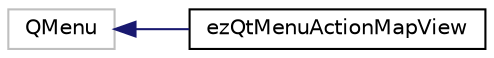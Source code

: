 digraph "Graphical Class Hierarchy"
{
 // LATEX_PDF_SIZE
  edge [fontname="Helvetica",fontsize="10",labelfontname="Helvetica",labelfontsize="10"];
  node [fontname="Helvetica",fontsize="10",shape=record];
  rankdir="LR";
  Node4037 [label="QMenu",height=0.2,width=0.4,color="grey75", fillcolor="white", style="filled",tooltip=" "];
  Node4037 -> Node0 [dir="back",color="midnightblue",fontsize="10",style="solid",fontname="Helvetica"];
  Node0 [label="ezQtMenuActionMapView",height=0.2,width=0.4,color="black", fillcolor="white", style="filled",URL="$d2/de2/classez_qt_menu_action_map_view.htm",tooltip=" "];
}
